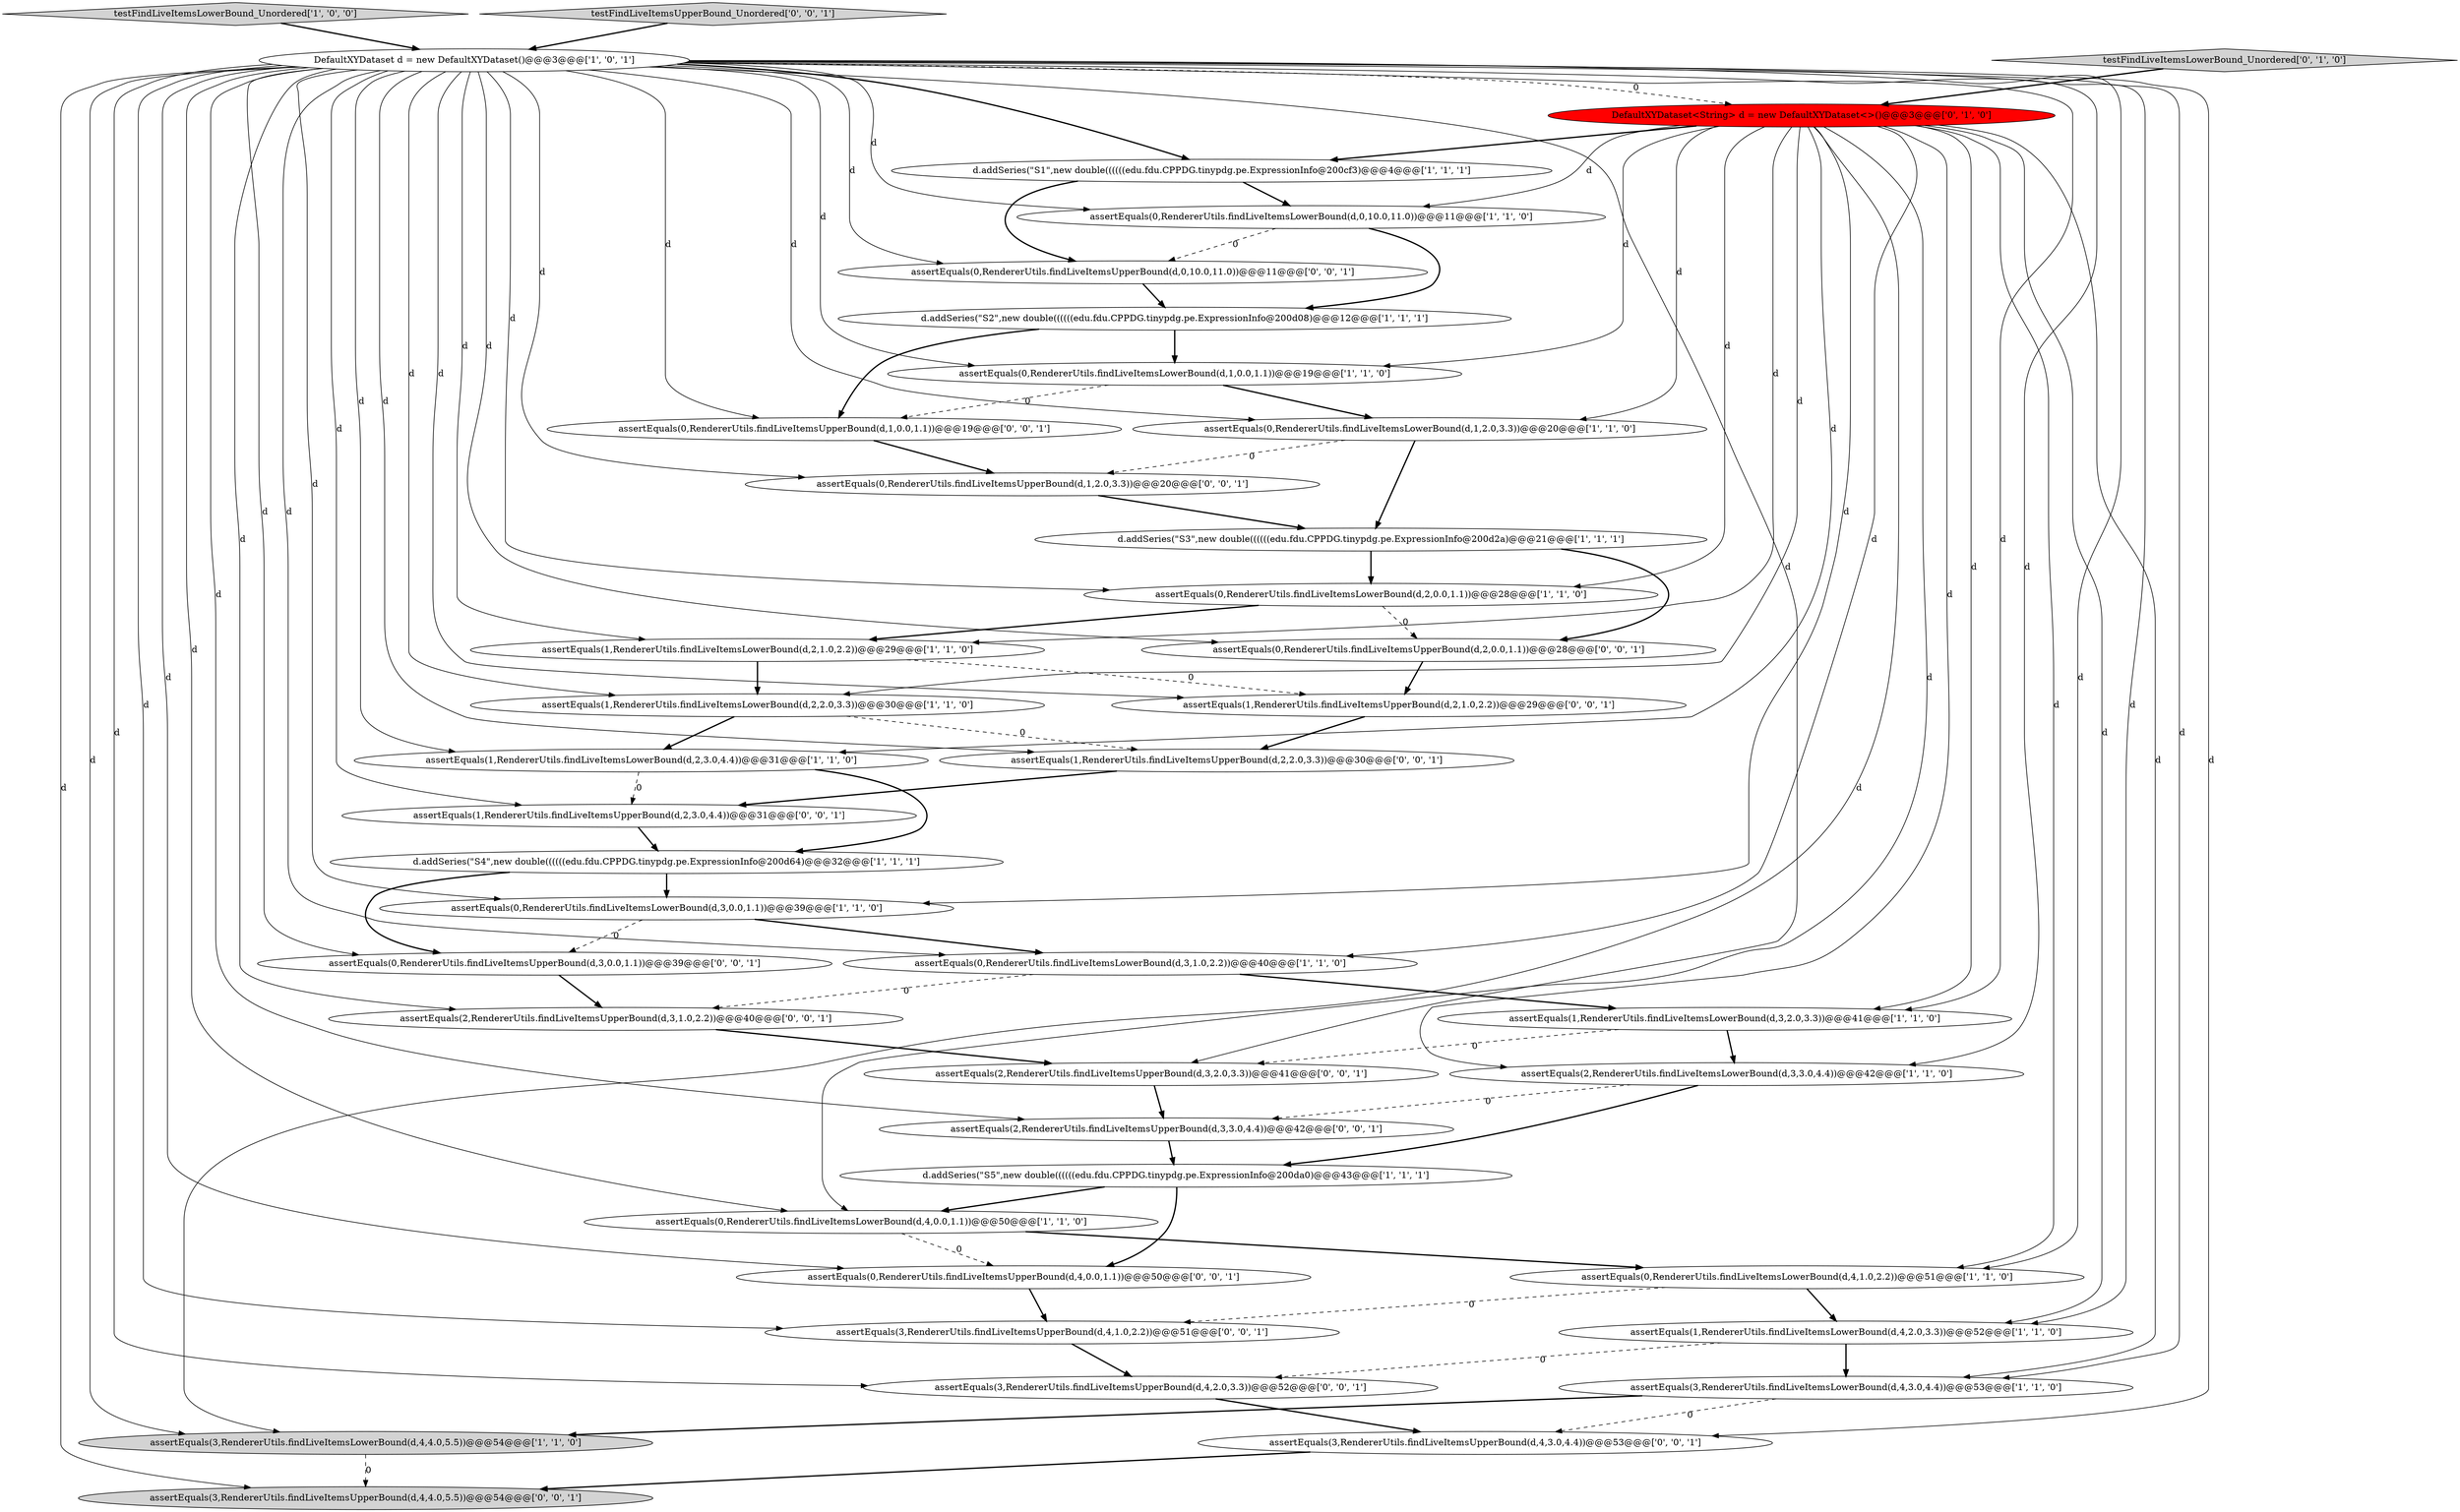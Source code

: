 digraph {
17 [style = filled, label = "assertEquals(1,RendererUtils.findLiveItemsLowerBound(d,4,2.0,3.3))@@@52@@@['1', '1', '0']", fillcolor = white, shape = ellipse image = "AAA0AAABBB1BBB"];
13 [style = filled, label = "assertEquals(0,RendererUtils.findLiveItemsLowerBound(d,1,0.0,1.1))@@@19@@@['1', '1', '0']", fillcolor = white, shape = ellipse image = "AAA0AAABBB1BBB"];
9 [style = filled, label = "assertEquals(2,RendererUtils.findLiveItemsLowerBound(d,3,3.0,4.4))@@@42@@@['1', '1', '0']", fillcolor = white, shape = ellipse image = "AAA0AAABBB1BBB"];
31 [style = filled, label = "assertEquals(0,RendererUtils.findLiveItemsUpperBound(d,2,0.0,1.1))@@@28@@@['0', '0', '1']", fillcolor = white, shape = ellipse image = "AAA0AAABBB3BBB"];
11 [style = filled, label = "assertEquals(3,RendererUtils.findLiveItemsLowerBound(d,4,3.0,4.4))@@@53@@@['1', '1', '0']", fillcolor = white, shape = ellipse image = "AAA0AAABBB1BBB"];
24 [style = filled, label = "testFindLiveItemsLowerBound_Unordered['0', '1', '0']", fillcolor = lightgray, shape = diamond image = "AAA0AAABBB2BBB"];
5 [style = filled, label = "assertEquals(0,RendererUtils.findLiveItemsLowerBound(d,1,2.0,3.3))@@@20@@@['1', '1', '0']", fillcolor = white, shape = ellipse image = "AAA0AAABBB1BBB"];
33 [style = filled, label = "assertEquals(0,RendererUtils.findLiveItemsUpperBound(d,3,0.0,1.1))@@@39@@@['0', '0', '1']", fillcolor = white, shape = ellipse image = "AAA0AAABBB3BBB"];
6 [style = filled, label = "d.addSeries(\"S3\",new double((((((edu.fdu.CPPDG.tinypdg.pe.ExpressionInfo@200d2a)@@@21@@@['1', '1', '1']", fillcolor = white, shape = ellipse image = "AAA0AAABBB1BBB"];
19 [style = filled, label = "assertEquals(1,RendererUtils.findLiveItemsLowerBound(d,2,1.0,2.2))@@@29@@@['1', '1', '0']", fillcolor = white, shape = ellipse image = "AAA0AAABBB1BBB"];
39 [style = filled, label = "assertEquals(1,RendererUtils.findLiveItemsUpperBound(d,2,3.0,4.4))@@@31@@@['0', '0', '1']", fillcolor = white, shape = ellipse image = "AAA0AAABBB3BBB"];
12 [style = filled, label = "d.addSeries(\"S2\",new double((((((edu.fdu.CPPDG.tinypdg.pe.ExpressionInfo@200d08)@@@12@@@['1', '1', '1']", fillcolor = white, shape = ellipse image = "AAA0AAABBB1BBB"];
34 [style = filled, label = "assertEquals(3,RendererUtils.findLiveItemsUpperBound(d,4,2.0,3.3))@@@52@@@['0', '0', '1']", fillcolor = white, shape = ellipse image = "AAA0AAABBB3BBB"];
0 [style = filled, label = "assertEquals(1,RendererUtils.findLiveItemsLowerBound(d,3,2.0,3.3))@@@41@@@['1', '1', '0']", fillcolor = white, shape = ellipse image = "AAA0AAABBB1BBB"];
20 [style = filled, label = "d.addSeries(\"S1\",new double((((((edu.fdu.CPPDG.tinypdg.pe.ExpressionInfo@200cf3)@@@4@@@['1', '1', '1']", fillcolor = white, shape = ellipse image = "AAA0AAABBB1BBB"];
10 [style = filled, label = "DefaultXYDataset d = new DefaultXYDataset()@@@3@@@['1', '0', '1']", fillcolor = white, shape = ellipse image = "AAA0AAABBB1BBB"];
25 [style = filled, label = "assertEquals(2,RendererUtils.findLiveItemsUpperBound(d,3,1.0,2.2))@@@40@@@['0', '0', '1']", fillcolor = white, shape = ellipse image = "AAA0AAABBB3BBB"];
18 [style = filled, label = "assertEquals(3,RendererUtils.findLiveItemsLowerBound(d,4,4.0,5.5))@@@54@@@['1', '1', '0']", fillcolor = lightgray, shape = ellipse image = "AAA0AAABBB1BBB"];
41 [style = filled, label = "assertEquals(3,RendererUtils.findLiveItemsUpperBound(d,4,4.0,5.5))@@@54@@@['0', '0', '1']", fillcolor = lightgray, shape = ellipse image = "AAA0AAABBB3BBB"];
8 [style = filled, label = "assertEquals(1,RendererUtils.findLiveItemsLowerBound(d,2,2.0,3.3))@@@30@@@['1', '1', '0']", fillcolor = white, shape = ellipse image = "AAA0AAABBB1BBB"];
27 [style = filled, label = "assertEquals(0,RendererUtils.findLiveItemsUpperBound(d,0,10.0,11.0))@@@11@@@['0', '0', '1']", fillcolor = white, shape = ellipse image = "AAA0AAABBB3BBB"];
30 [style = filled, label = "assertEquals(1,RendererUtils.findLiveItemsUpperBound(d,2,2.0,3.3))@@@30@@@['0', '0', '1']", fillcolor = white, shape = ellipse image = "AAA0AAABBB3BBB"];
23 [style = filled, label = "DefaultXYDataset<String> d = new DefaultXYDataset<>()@@@3@@@['0', '1', '0']", fillcolor = red, shape = ellipse image = "AAA1AAABBB2BBB"];
14 [style = filled, label = "d.addSeries(\"S5\",new double((((((edu.fdu.CPPDG.tinypdg.pe.ExpressionInfo@200da0)@@@43@@@['1', '1', '1']", fillcolor = white, shape = ellipse image = "AAA0AAABBB1BBB"];
35 [style = filled, label = "assertEquals(0,RendererUtils.findLiveItemsUpperBound(d,4,0.0,1.1))@@@50@@@['0', '0', '1']", fillcolor = white, shape = ellipse image = "AAA0AAABBB3BBB"];
15 [style = filled, label = "assertEquals(0,RendererUtils.findLiveItemsLowerBound(d,3,0.0,1.1))@@@39@@@['1', '1', '0']", fillcolor = white, shape = ellipse image = "AAA0AAABBB1BBB"];
3 [style = filled, label = "d.addSeries(\"S4\",new double((((((edu.fdu.CPPDG.tinypdg.pe.ExpressionInfo@200d64)@@@32@@@['1', '1', '1']", fillcolor = white, shape = ellipse image = "AAA0AAABBB1BBB"];
36 [style = filled, label = "assertEquals(3,RendererUtils.findLiveItemsUpperBound(d,4,1.0,2.2))@@@51@@@['0', '0', '1']", fillcolor = white, shape = ellipse image = "AAA0AAABBB3BBB"];
7 [style = filled, label = "assertEquals(0,RendererUtils.findLiveItemsLowerBound(d,2,0.0,1.1))@@@28@@@['1', '1', '0']", fillcolor = white, shape = ellipse image = "AAA0AAABBB1BBB"];
1 [style = filled, label = "assertEquals(0,RendererUtils.findLiveItemsLowerBound(d,4,0.0,1.1))@@@50@@@['1', '1', '0']", fillcolor = white, shape = ellipse image = "AAA0AAABBB1BBB"];
28 [style = filled, label = "assertEquals(0,RendererUtils.findLiveItemsUpperBound(d,1,2.0,3.3))@@@20@@@['0', '0', '1']", fillcolor = white, shape = ellipse image = "AAA0AAABBB3BBB"];
38 [style = filled, label = "assertEquals(1,RendererUtils.findLiveItemsUpperBound(d,2,1.0,2.2))@@@29@@@['0', '0', '1']", fillcolor = white, shape = ellipse image = "AAA0AAABBB3BBB"];
4 [style = filled, label = "assertEquals(0,RendererUtils.findLiveItemsLowerBound(d,4,1.0,2.2))@@@51@@@['1', '1', '0']", fillcolor = white, shape = ellipse image = "AAA0AAABBB1BBB"];
22 [style = filled, label = "testFindLiveItemsLowerBound_Unordered['1', '0', '0']", fillcolor = lightgray, shape = diamond image = "AAA0AAABBB1BBB"];
32 [style = filled, label = "assertEquals(3,RendererUtils.findLiveItemsUpperBound(d,4,3.0,4.4))@@@53@@@['0', '0', '1']", fillcolor = white, shape = ellipse image = "AAA0AAABBB3BBB"];
37 [style = filled, label = "testFindLiveItemsUpperBound_Unordered['0', '0', '1']", fillcolor = lightgray, shape = diamond image = "AAA0AAABBB3BBB"];
21 [style = filled, label = "assertEquals(1,RendererUtils.findLiveItemsLowerBound(d,2,3.0,4.4))@@@31@@@['1', '1', '0']", fillcolor = white, shape = ellipse image = "AAA0AAABBB1BBB"];
26 [style = filled, label = "assertEquals(0,RendererUtils.findLiveItemsUpperBound(d,1,0.0,1.1))@@@19@@@['0', '0', '1']", fillcolor = white, shape = ellipse image = "AAA0AAABBB3BBB"];
40 [style = filled, label = "assertEquals(2,RendererUtils.findLiveItemsUpperBound(d,3,3.0,4.4))@@@42@@@['0', '0', '1']", fillcolor = white, shape = ellipse image = "AAA0AAABBB3BBB"];
29 [style = filled, label = "assertEquals(2,RendererUtils.findLiveItemsUpperBound(d,3,2.0,3.3))@@@41@@@['0', '0', '1']", fillcolor = white, shape = ellipse image = "AAA0AAABBB3BBB"];
2 [style = filled, label = "assertEquals(0,RendererUtils.findLiveItemsLowerBound(d,0,10.0,11.0))@@@11@@@['1', '1', '0']", fillcolor = white, shape = ellipse image = "AAA0AAABBB1BBB"];
16 [style = filled, label = "assertEquals(0,RendererUtils.findLiveItemsLowerBound(d,3,1.0,2.2))@@@40@@@['1', '1', '0']", fillcolor = white, shape = ellipse image = "AAA0AAABBB1BBB"];
11->32 [style = dashed, label="0"];
16->0 [style = bold, label=""];
28->6 [style = bold, label=""];
10->15 [style = solid, label="d"];
23->17 [style = solid, label="d"];
14->35 [style = bold, label=""];
10->1 [style = solid, label="d"];
23->7 [style = solid, label="d"];
25->29 [style = bold, label=""];
10->33 [style = solid, label="d"];
23->4 [style = solid, label="d"];
20->27 [style = bold, label=""];
38->30 [style = bold, label=""];
19->38 [style = dashed, label="0"];
5->28 [style = dashed, label="0"];
4->36 [style = dashed, label="0"];
33->25 [style = bold, label=""];
10->35 [style = solid, label="d"];
10->28 [style = solid, label="d"];
15->33 [style = dashed, label="0"];
23->5 [style = solid, label="d"];
9->14 [style = bold, label=""];
34->32 [style = bold, label=""];
8->30 [style = dashed, label="0"];
23->8 [style = solid, label="d"];
26->28 [style = bold, label=""];
23->16 [style = solid, label="d"];
10->29 [style = solid, label="d"];
23->0 [style = solid, label="d"];
21->3 [style = bold, label=""];
1->4 [style = bold, label=""];
27->12 [style = bold, label=""];
23->1 [style = solid, label="d"];
10->8 [style = solid, label="d"];
16->25 [style = dashed, label="0"];
10->26 [style = solid, label="d"];
2->27 [style = dashed, label="0"];
23->11 [style = solid, label="d"];
10->39 [style = solid, label="d"];
23->13 [style = solid, label="d"];
3->33 [style = bold, label=""];
10->36 [style = solid, label="d"];
13->26 [style = dashed, label="0"];
11->18 [style = bold, label=""];
5->6 [style = bold, label=""];
13->5 [style = bold, label=""];
29->40 [style = bold, label=""];
10->40 [style = solid, label="d"];
10->11 [style = solid, label="d"];
6->7 [style = bold, label=""];
10->9 [style = solid, label="d"];
23->21 [style = solid, label="d"];
23->20 [style = bold, label=""];
7->31 [style = dashed, label="0"];
4->17 [style = bold, label=""];
1->35 [style = dashed, label="0"];
10->0 [style = solid, label="d"];
10->5 [style = solid, label="d"];
10->13 [style = solid, label="d"];
37->10 [style = bold, label=""];
10->32 [style = solid, label="d"];
31->38 [style = bold, label=""];
10->34 [style = solid, label="d"];
10->41 [style = solid, label="d"];
10->30 [style = solid, label="d"];
21->39 [style = dashed, label="0"];
10->2 [style = solid, label="d"];
12->13 [style = bold, label=""];
10->38 [style = solid, label="d"];
10->18 [style = solid, label="d"];
10->7 [style = solid, label="d"];
0->29 [style = dashed, label="0"];
22->10 [style = bold, label=""];
10->16 [style = solid, label="d"];
40->14 [style = bold, label=""];
10->31 [style = solid, label="d"];
32->41 [style = bold, label=""];
7->19 [style = bold, label=""];
36->34 [style = bold, label=""];
10->23 [style = dashed, label="0"];
24->23 [style = bold, label=""];
10->21 [style = solid, label="d"];
23->18 [style = solid, label="d"];
10->19 [style = solid, label="d"];
23->15 [style = solid, label="d"];
0->9 [style = bold, label=""];
10->20 [style = bold, label=""];
17->34 [style = dashed, label="0"];
10->25 [style = solid, label="d"];
18->41 [style = dashed, label="0"];
23->2 [style = solid, label="d"];
39->3 [style = bold, label=""];
3->15 [style = bold, label=""];
12->26 [style = bold, label=""];
15->16 [style = bold, label=""];
19->8 [style = bold, label=""];
2->12 [style = bold, label=""];
14->1 [style = bold, label=""];
20->2 [style = bold, label=""];
23->9 [style = solid, label="d"];
10->27 [style = solid, label="d"];
9->40 [style = dashed, label="0"];
6->31 [style = bold, label=""];
10->4 [style = solid, label="d"];
10->17 [style = solid, label="d"];
8->21 [style = bold, label=""];
30->39 [style = bold, label=""];
35->36 [style = bold, label=""];
23->19 [style = solid, label="d"];
17->11 [style = bold, label=""];
}
